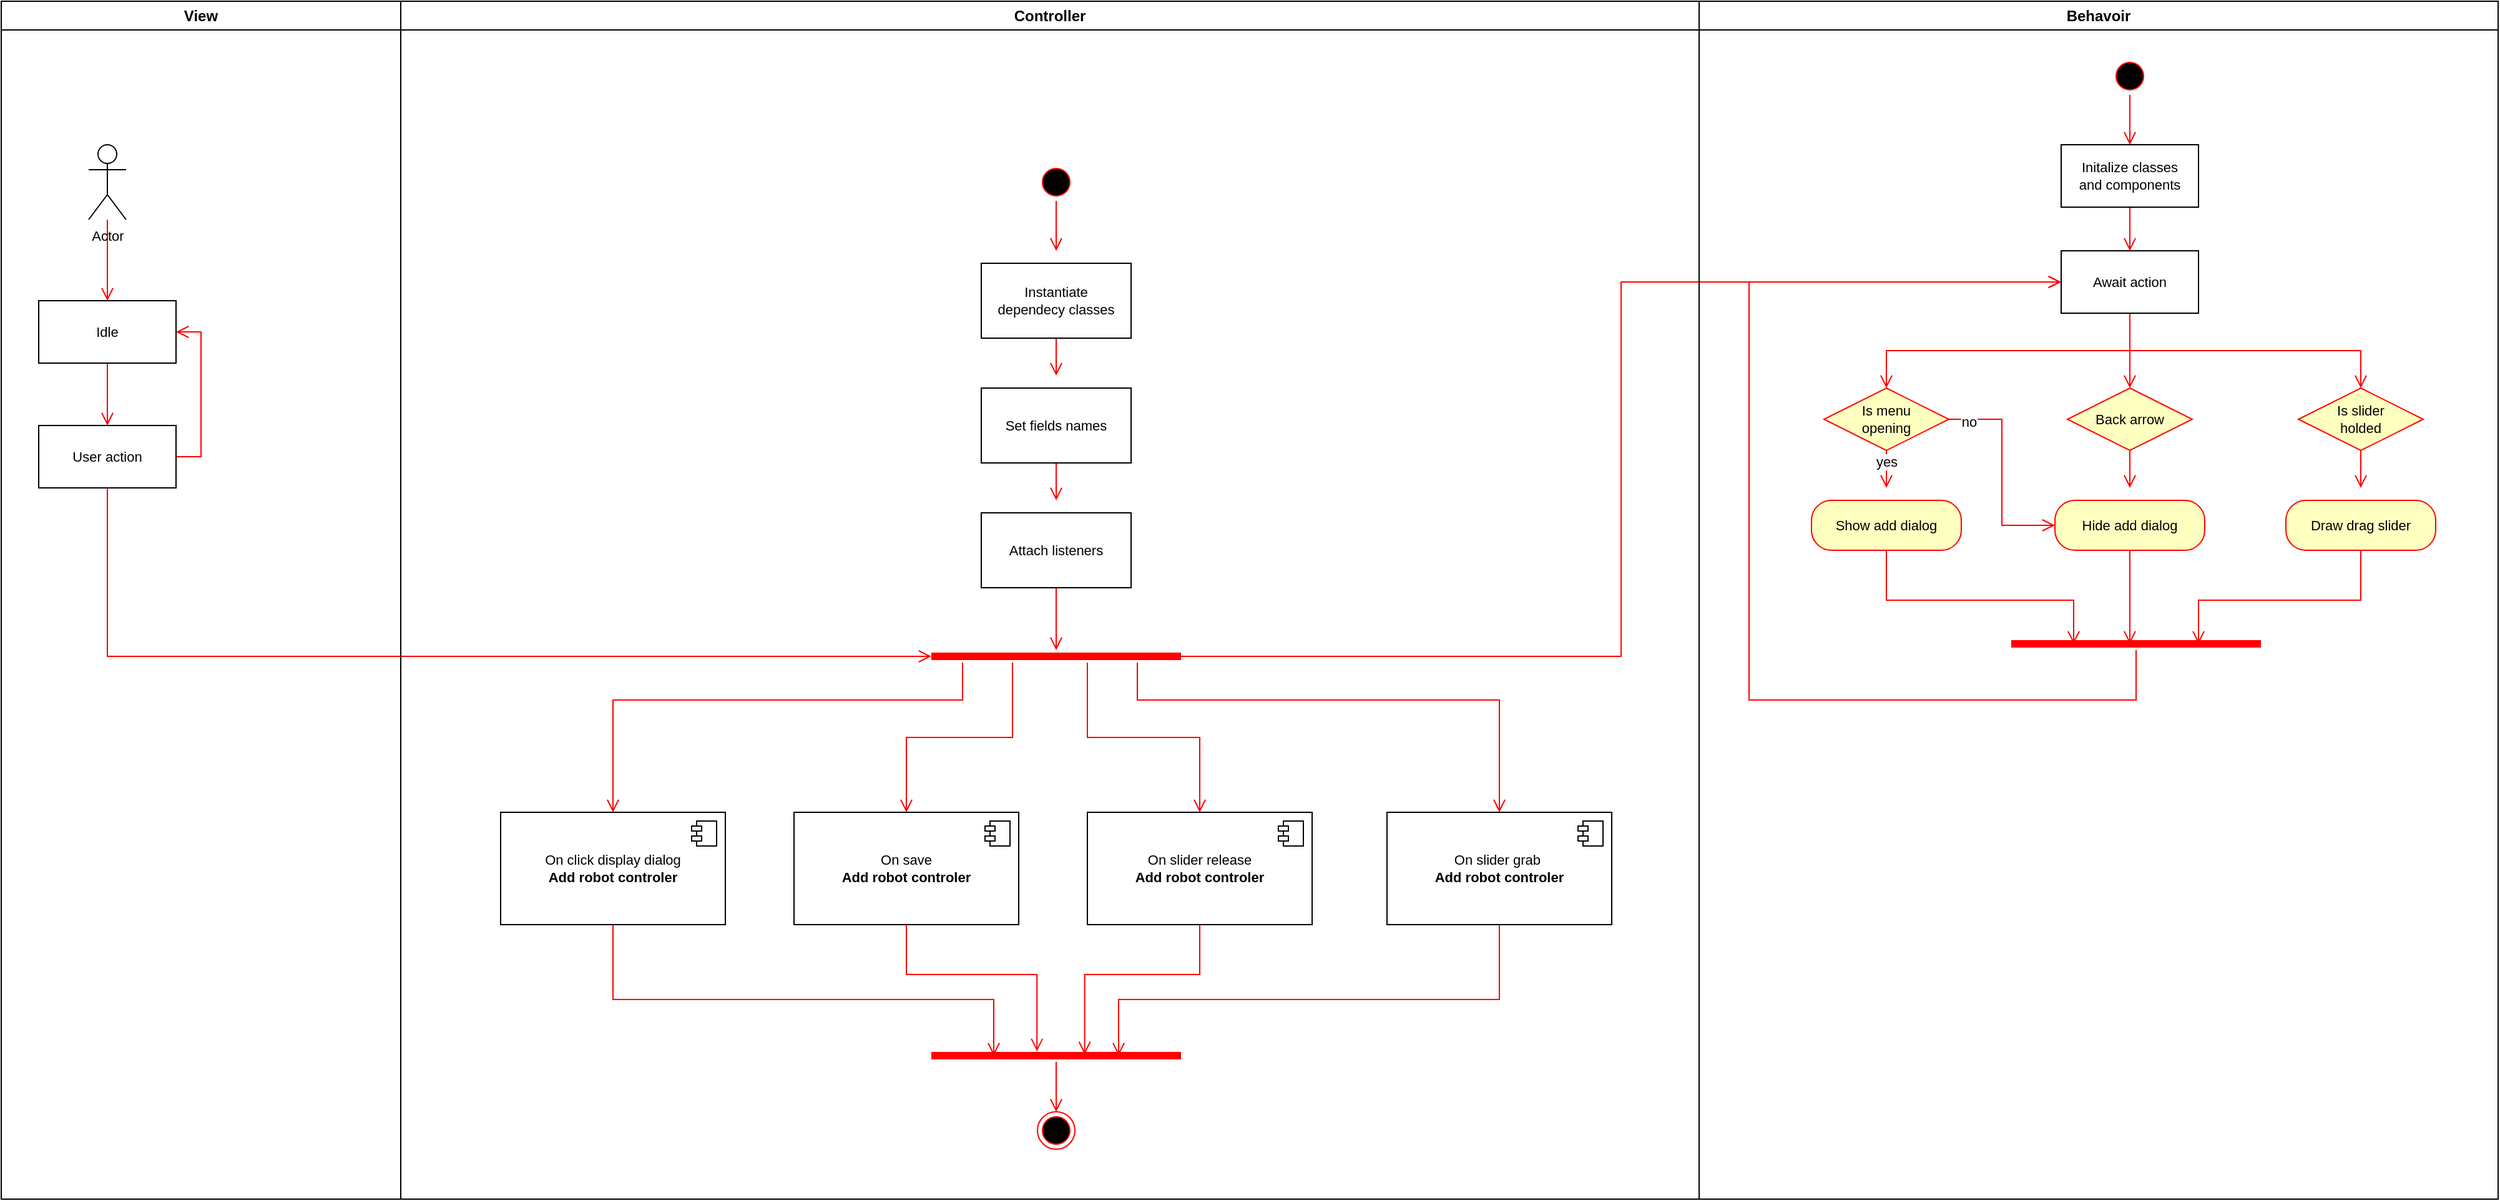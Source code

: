 <mxfile version="22.0.3" type="device">
  <diagram name="Page-1" id="929967ad-93f9-6ef4-fab6-5d389245f69c">
    <mxGraphModel dx="3825.5" dy="1228" grid="1" gridSize="10" guides="1" tooltips="1" connect="1" arrows="1" fold="1" page="1" pageScale="1.5" pageWidth="1169" pageHeight="826" background="none" math="0" shadow="0">
      <root>
        <mxCell id="0" style=";html=1;" />
        <mxCell id="1" style=";html=1;" parent="0" />
        <mxCell id="6N4ZhzZuDUftPs5lugKG-1" value="" style="ellipse;html=1;shape=startState;fillColor=#000000;strokeColor=#ff0000;" parent="1" vertex="1">
          <mxGeometry x="430" y="370" width="30" height="30" as="geometry" />
        </mxCell>
        <mxCell id="6N4ZhzZuDUftPs5lugKG-2" value="" style="edgeStyle=orthogonalEdgeStyle;html=1;verticalAlign=bottom;endArrow=open;endSize=8;strokeColor=#ff0000;rounded=0;" parent="1" source="6N4ZhzZuDUftPs5lugKG-1" edge="1">
          <mxGeometry relative="1" as="geometry">
            <mxPoint x="445" y="440" as="targetPoint" />
          </mxGeometry>
        </mxCell>
        <mxCell id="eCgg0ZtAn5l_2UUXXRG4-20" style="edgeStyle=orthogonalEdgeStyle;shape=connector;rounded=0;orthogonalLoop=1;jettySize=auto;html=1;labelBackgroundColor=default;strokeColor=#ff0000;align=center;verticalAlign=bottom;fontFamily=Helvetica;fontSize=11;fontColor=default;endArrow=open;endSize=8;" parent="1" source="eCgg0ZtAn5l_2UUXXRG4-1" edge="1">
          <mxGeometry relative="1" as="geometry">
            <mxPoint x="445" y="540" as="targetPoint" />
          </mxGeometry>
        </mxCell>
        <mxCell id="eCgg0ZtAn5l_2UUXXRG4-1" value="Instantiate&lt;br&gt;dependecy classes" style="rounded=0;whiteSpace=wrap;html=1;fontFamily=Helvetica;fontSize=11;fontColor=default;" parent="1" vertex="1">
          <mxGeometry x="385" y="450" width="120" height="60" as="geometry" />
        </mxCell>
        <mxCell id="eCgg0ZtAn5l_2UUXXRG4-19" style="edgeStyle=orthogonalEdgeStyle;shape=connector;rounded=0;orthogonalLoop=1;jettySize=auto;html=1;labelBackgroundColor=default;strokeColor=#ff0000;align=center;verticalAlign=bottom;fontFamily=Helvetica;fontSize=11;fontColor=default;endArrow=open;endSize=8;" parent="1" source="eCgg0ZtAn5l_2UUXXRG4-2" edge="1">
          <mxGeometry relative="1" as="geometry">
            <mxPoint x="445" y="640" as="targetPoint" />
          </mxGeometry>
        </mxCell>
        <mxCell id="eCgg0ZtAn5l_2UUXXRG4-2" value="Set fields names" style="rounded=0;whiteSpace=wrap;html=1;fontFamily=Helvetica;fontSize=11;fontColor=default;" parent="1" vertex="1">
          <mxGeometry x="385" y="550" width="120" height="60" as="geometry" />
        </mxCell>
        <mxCell id="eCgg0ZtAn5l_2UUXXRG4-18" style="edgeStyle=orthogonalEdgeStyle;shape=connector;rounded=0;orthogonalLoop=1;jettySize=auto;html=1;labelBackgroundColor=default;strokeColor=#ff0000;align=center;verticalAlign=bottom;fontFamily=Helvetica;fontSize=11;fontColor=default;endArrow=open;endSize=8;" parent="1" source="eCgg0ZtAn5l_2UUXXRG4-3" target="eCgg0ZtAn5l_2UUXXRG4-4" edge="1">
          <mxGeometry relative="1" as="geometry" />
        </mxCell>
        <mxCell id="eCgg0ZtAn5l_2UUXXRG4-3" value="Attach listeners" style="rounded=0;whiteSpace=wrap;html=1;fontFamily=Helvetica;fontSize=11;fontColor=default;" parent="1" vertex="1">
          <mxGeometry x="385" y="650" width="120" height="60" as="geometry" />
        </mxCell>
        <mxCell id="eCgg0ZtAn5l_2UUXXRG4-14" style="edgeStyle=orthogonalEdgeStyle;shape=connector;rounded=0;orthogonalLoop=1;jettySize=auto;html=1;entryX=0.5;entryY=0;entryDx=0;entryDy=0;labelBackgroundColor=default;strokeColor=#ff0000;align=center;verticalAlign=bottom;fontFamily=Helvetica;fontSize=11;fontColor=default;endArrow=open;endSize=8;" parent="1" source="eCgg0ZtAn5l_2UUXXRG4-4" target="eCgg0ZtAn5l_2UUXXRG4-6" edge="1">
          <mxGeometry relative="1" as="geometry">
            <Array as="points">
              <mxPoint x="370" y="800" />
              <mxPoint x="90" y="800" />
            </Array>
          </mxGeometry>
        </mxCell>
        <mxCell id="eCgg0ZtAn5l_2UUXXRG4-15" style="edgeStyle=orthogonalEdgeStyle;shape=connector;rounded=0;orthogonalLoop=1;jettySize=auto;html=1;entryX=0.5;entryY=0;entryDx=0;entryDy=0;labelBackgroundColor=default;strokeColor=#ff0000;align=center;verticalAlign=bottom;fontFamily=Helvetica;fontSize=11;fontColor=default;endArrow=open;endSize=8;" parent="1" source="eCgg0ZtAn5l_2UUXXRG4-4" target="eCgg0ZtAn5l_2UUXXRG4-8" edge="1">
          <mxGeometry relative="1" as="geometry">
            <Array as="points">
              <mxPoint x="410" y="830" />
              <mxPoint x="325" y="830" />
            </Array>
          </mxGeometry>
        </mxCell>
        <mxCell id="eCgg0ZtAn5l_2UUXXRG4-16" style="edgeStyle=orthogonalEdgeStyle;shape=connector;rounded=0;orthogonalLoop=1;jettySize=auto;html=1;entryX=0.5;entryY=0;entryDx=0;entryDy=0;labelBackgroundColor=default;strokeColor=#ff0000;align=center;verticalAlign=bottom;fontFamily=Helvetica;fontSize=11;fontColor=default;endArrow=open;endSize=8;" parent="1" source="eCgg0ZtAn5l_2UUXXRG4-4" target="eCgg0ZtAn5l_2UUXXRG4-12" edge="1">
          <mxGeometry relative="1" as="geometry">
            <Array as="points">
              <mxPoint x="510" y="800" />
              <mxPoint x="800" y="800" />
            </Array>
          </mxGeometry>
        </mxCell>
        <mxCell id="eCgg0ZtAn5l_2UUXXRG4-64" style="edgeStyle=orthogonalEdgeStyle;shape=connector;rounded=0;orthogonalLoop=1;jettySize=auto;html=1;entryX=0.5;entryY=0;entryDx=0;entryDy=0;labelBackgroundColor=default;strokeColor=#ff0000;align=center;verticalAlign=bottom;fontFamily=Helvetica;fontSize=11;fontColor=default;endArrow=open;endSize=8;" parent="1" source="eCgg0ZtAn5l_2UUXXRG4-4" target="eCgg0ZtAn5l_2UUXXRG4-10" edge="1">
          <mxGeometry relative="1" as="geometry">
            <Array as="points">
              <mxPoint x="470" y="830" />
              <mxPoint x="560" y="830" />
            </Array>
          </mxGeometry>
        </mxCell>
        <mxCell id="eCgg0ZtAn5l_2UUXXRG4-72" style="edgeStyle=orthogonalEdgeStyle;shape=connector;rounded=0;orthogonalLoop=1;jettySize=auto;html=1;entryX=0;entryY=0.5;entryDx=0;entryDy=0;labelBackgroundColor=default;strokeColor=#ff0000;align=center;verticalAlign=bottom;fontFamily=Helvetica;fontSize=11;fontColor=default;endArrow=open;endSize=8;" parent="1" source="eCgg0ZtAn5l_2UUXXRG4-4" target="eCgg0ZtAn5l_2UUXXRG4-23" edge="1">
          <mxGeometry relative="1" as="geometry" />
        </mxCell>
        <mxCell id="eCgg0ZtAn5l_2UUXXRG4-4" value="" style="shape=line;html=1;strokeWidth=6;strokeColor=#ff0000;fontFamily=Helvetica;fontSize=11;fontColor=default;" parent="1" vertex="1">
          <mxGeometry x="345" y="760" width="200" height="10" as="geometry" />
        </mxCell>
        <mxCell id="eCgg0ZtAn5l_2UUXXRG4-6" value="On click display dialog&lt;br&gt;&lt;b&gt;Add robot controler&lt;/b&gt;" style="html=1;dropTarget=0;whiteSpace=wrap;fontFamily=Helvetica;fontSize=11;fontColor=default;" parent="1" vertex="1">
          <mxGeometry y="890" width="180" height="90" as="geometry" />
        </mxCell>
        <mxCell id="eCgg0ZtAn5l_2UUXXRG4-7" value="" style="shape=module;jettyWidth=8;jettyHeight=4;fontFamily=Helvetica;fontSize=11;fontColor=default;" parent="eCgg0ZtAn5l_2UUXXRG4-6" vertex="1">
          <mxGeometry x="1" width="20" height="20" relative="1" as="geometry">
            <mxPoint x="-27" y="7" as="offset" />
          </mxGeometry>
        </mxCell>
        <mxCell id="eCgg0ZtAn5l_2UUXXRG4-8" value="On save&lt;br&gt;&lt;b&gt;Add robot controler&lt;/b&gt;" style="html=1;dropTarget=0;whiteSpace=wrap;fontFamily=Helvetica;fontSize=11;fontColor=default;" parent="1" vertex="1">
          <mxGeometry x="235" y="890" width="180" height="90" as="geometry" />
        </mxCell>
        <mxCell id="eCgg0ZtAn5l_2UUXXRG4-9" value="" style="shape=module;jettyWidth=8;jettyHeight=4;fontFamily=Helvetica;fontSize=11;fontColor=default;" parent="eCgg0ZtAn5l_2UUXXRG4-8" vertex="1">
          <mxGeometry x="1" width="20" height="20" relative="1" as="geometry">
            <mxPoint x="-27" y="7" as="offset" />
          </mxGeometry>
        </mxCell>
        <mxCell id="eCgg0ZtAn5l_2UUXXRG4-10" value="On slider release&lt;br&gt;&lt;b&gt;Add robot controler&lt;/b&gt;" style="html=1;dropTarget=0;whiteSpace=wrap;fontFamily=Helvetica;fontSize=11;fontColor=default;" parent="1" vertex="1">
          <mxGeometry x="470" y="890" width="180" height="90" as="geometry" />
        </mxCell>
        <mxCell id="eCgg0ZtAn5l_2UUXXRG4-11" value="" style="shape=module;jettyWidth=8;jettyHeight=4;fontFamily=Helvetica;fontSize=11;fontColor=default;" parent="eCgg0ZtAn5l_2UUXXRG4-10" vertex="1">
          <mxGeometry x="1" width="20" height="20" relative="1" as="geometry">
            <mxPoint x="-27" y="7" as="offset" />
          </mxGeometry>
        </mxCell>
        <mxCell id="eCgg0ZtAn5l_2UUXXRG4-12" value="On slider grab&amp;nbsp;&lt;br&gt;&lt;b&gt;Add robot controler&lt;/b&gt;" style="html=1;dropTarget=0;whiteSpace=wrap;fontFamily=Helvetica;fontSize=11;fontColor=default;" parent="1" vertex="1">
          <mxGeometry x="710" y="890" width="180" height="90" as="geometry" />
        </mxCell>
        <mxCell id="eCgg0ZtAn5l_2UUXXRG4-13" value="" style="shape=module;jettyWidth=8;jettyHeight=4;fontFamily=Helvetica;fontSize=11;fontColor=default;" parent="eCgg0ZtAn5l_2UUXXRG4-12" vertex="1">
          <mxGeometry x="1" width="20" height="20" relative="1" as="geometry">
            <mxPoint x="-27" y="7" as="offset" />
          </mxGeometry>
        </mxCell>
        <mxCell id="eCgg0ZtAn5l_2UUXXRG4-21" value="" style="ellipse;html=1;shape=startState;fillColor=#000000;strokeColor=#ff0000;fontFamily=Helvetica;fontSize=11;fontColor=default;" parent="1" vertex="1">
          <mxGeometry x="1290" y="285" width="30" height="30" as="geometry" />
        </mxCell>
        <mxCell id="eCgg0ZtAn5l_2UUXXRG4-22" value="" style="edgeStyle=orthogonalEdgeStyle;html=1;verticalAlign=bottom;endArrow=open;endSize=8;strokeColor=#ff0000;rounded=0;labelBackgroundColor=default;align=center;fontFamily=Helvetica;fontSize=11;fontColor=default;shape=connector;entryX=0.5;entryY=0;entryDx=0;entryDy=0;" parent="1" source="eCgg0ZtAn5l_2UUXXRG4-21" edge="1">
          <mxGeometry relative="1" as="geometry">
            <mxPoint x="1305.0" y="355" as="targetPoint" />
          </mxGeometry>
        </mxCell>
        <mxCell id="eCgg0ZtAn5l_2UUXXRG4-29" style="edgeStyle=orthogonalEdgeStyle;shape=connector;rounded=0;orthogonalLoop=1;jettySize=auto;html=1;labelBackgroundColor=default;strokeColor=#ff0000;align=center;verticalAlign=bottom;fontFamily=Helvetica;fontSize=11;fontColor=default;endArrow=open;endSize=8;entryX=0.5;entryY=0;entryDx=0;entryDy=0;" parent="1" source="eCgg0ZtAn5l_2UUXXRG4-23" target="eCgg0ZtAn5l_2UUXXRG4-24" edge="1">
          <mxGeometry relative="1" as="geometry">
            <mxPoint x="1305" y="540" as="targetPoint" />
          </mxGeometry>
        </mxCell>
        <mxCell id="eCgg0ZtAn5l_2UUXXRG4-40" style="edgeStyle=orthogonalEdgeStyle;shape=connector;rounded=0;orthogonalLoop=1;jettySize=auto;html=1;entryX=0.5;entryY=0;entryDx=0;entryDy=0;labelBackgroundColor=default;strokeColor=#ff0000;align=center;verticalAlign=bottom;fontFamily=Helvetica;fontSize=11;fontColor=default;endArrow=open;endSize=8;" parent="1" source="eCgg0ZtAn5l_2UUXXRG4-23" target="eCgg0ZtAn5l_2UUXXRG4-35" edge="1">
          <mxGeometry relative="1" as="geometry">
            <Array as="points">
              <mxPoint x="1305" y="520" />
              <mxPoint x="1490" y="520" />
            </Array>
          </mxGeometry>
        </mxCell>
        <mxCell id="eCgg0ZtAn5l_2UUXXRG4-41" style="edgeStyle=orthogonalEdgeStyle;shape=connector;rounded=0;orthogonalLoop=1;jettySize=auto;html=1;entryX=0.5;entryY=0;entryDx=0;entryDy=0;labelBackgroundColor=default;strokeColor=#ff0000;align=center;verticalAlign=bottom;fontFamily=Helvetica;fontSize=11;fontColor=default;endArrow=open;endSize=8;" parent="1" source="eCgg0ZtAn5l_2UUXXRG4-23" target="eCgg0ZtAn5l_2UUXXRG4-38" edge="1">
          <mxGeometry relative="1" as="geometry">
            <Array as="points">
              <mxPoint x="1305" y="520" />
              <mxPoint x="1110" y="520" />
            </Array>
          </mxGeometry>
        </mxCell>
        <mxCell id="eCgg0ZtAn5l_2UUXXRG4-23" value="Await action" style="html=1;whiteSpace=wrap;fontFamily=Helvetica;fontSize=11;fontColor=default;" parent="1" vertex="1">
          <mxGeometry x="1250" y="440" width="110" height="50" as="geometry" />
        </mxCell>
        <mxCell id="eCgg0ZtAn5l_2UUXXRG4-30" style="edgeStyle=orthogonalEdgeStyle;shape=connector;rounded=0;orthogonalLoop=1;jettySize=auto;html=1;labelBackgroundColor=default;strokeColor=#ff0000;align=center;verticalAlign=bottom;fontFamily=Helvetica;fontSize=11;fontColor=default;endArrow=open;endSize=8;" parent="1" source="eCgg0ZtAn5l_2UUXXRG4-24" edge="1">
          <mxGeometry relative="1" as="geometry">
            <mxPoint x="1305" y="630.0" as="targetPoint" />
          </mxGeometry>
        </mxCell>
        <mxCell id="eCgg0ZtAn5l_2UUXXRG4-24" value="Back arrow" style="rhombus;whiteSpace=wrap;html=1;fontColor=#000000;fillColor=#ffffc0;strokeColor=#ff0000;fontFamily=Helvetica;fontSize=11;" parent="1" vertex="1">
          <mxGeometry x="1255" y="550" width="100" height="50" as="geometry" />
        </mxCell>
        <mxCell id="eCgg0ZtAn5l_2UUXXRG4-32" value="Draw drag slider" style="rounded=1;whiteSpace=wrap;html=1;arcSize=40;fontColor=#000000;fillColor=#ffffc0;strokeColor=#ff0000;fontFamily=Helvetica;fontSize=11;" parent="1" vertex="1">
          <mxGeometry x="1430" y="640" width="120" height="40" as="geometry" />
        </mxCell>
        <mxCell id="eCgg0ZtAn5l_2UUXXRG4-34" style="edgeStyle=orthogonalEdgeStyle;shape=connector;rounded=0;orthogonalLoop=1;jettySize=auto;html=1;labelBackgroundColor=default;strokeColor=#ff0000;align=center;verticalAlign=bottom;fontFamily=Helvetica;fontSize=11;fontColor=default;endArrow=open;endSize=8;" parent="1" source="eCgg0ZtAn5l_2UUXXRG4-35" edge="1">
          <mxGeometry relative="1" as="geometry">
            <mxPoint x="1490" y="630.0" as="targetPoint" />
          </mxGeometry>
        </mxCell>
        <mxCell id="eCgg0ZtAn5l_2UUXXRG4-35" value="Is slider&lt;br&gt;holded" style="rhombus;whiteSpace=wrap;html=1;fontColor=#000000;fillColor=#ffffc0;strokeColor=#ff0000;fontFamily=Helvetica;fontSize=11;" parent="1" vertex="1">
          <mxGeometry x="1440" y="550" width="100" height="50" as="geometry" />
        </mxCell>
        <mxCell id="eCgg0ZtAn5l_2UUXXRG4-37" style="edgeStyle=orthogonalEdgeStyle;shape=connector;rounded=0;orthogonalLoop=1;jettySize=auto;html=1;labelBackgroundColor=default;strokeColor=#ff0000;align=center;verticalAlign=bottom;fontFamily=Helvetica;fontSize=11;fontColor=default;endArrow=open;endSize=8;" parent="1" source="eCgg0ZtAn5l_2UUXXRG4-38" edge="1">
          <mxGeometry relative="1" as="geometry">
            <mxPoint x="1110" y="630.0" as="targetPoint" />
          </mxGeometry>
        </mxCell>
        <mxCell id="eCgg0ZtAn5l_2UUXXRG4-45" value="yes" style="edgeLabel;html=1;align=center;verticalAlign=middle;resizable=0;points=[];fontSize=11;fontFamily=Helvetica;fontColor=default;" parent="eCgg0ZtAn5l_2UUXXRG4-37" vertex="1" connectable="0">
          <mxGeometry x="-0.402" relative="1" as="geometry">
            <mxPoint as="offset" />
          </mxGeometry>
        </mxCell>
        <mxCell id="eCgg0ZtAn5l_2UUXXRG4-47" style="edgeStyle=orthogonalEdgeStyle;shape=connector;rounded=0;orthogonalLoop=1;jettySize=auto;html=1;entryX=0;entryY=0.5;entryDx=0;entryDy=0;labelBackgroundColor=default;strokeColor=#ff0000;align=center;verticalAlign=bottom;fontFamily=Helvetica;fontSize=11;fontColor=default;endArrow=open;endSize=8;" parent="1" source="eCgg0ZtAn5l_2UUXXRG4-38" target="eCgg0ZtAn5l_2UUXXRG4-42" edge="1">
          <mxGeometry relative="1" as="geometry" />
        </mxCell>
        <mxCell id="eCgg0ZtAn5l_2UUXXRG4-48" value="no" style="edgeLabel;html=1;align=center;verticalAlign=middle;resizable=0;points=[];fontSize=11;fontFamily=Helvetica;fontColor=default;" parent="eCgg0ZtAn5l_2UUXXRG4-47" vertex="1" connectable="0">
          <mxGeometry x="-0.819" y="-2" relative="1" as="geometry">
            <mxPoint as="offset" />
          </mxGeometry>
        </mxCell>
        <mxCell id="eCgg0ZtAn5l_2UUXXRG4-38" value="Is menu&lt;br&gt;opening" style="rhombus;whiteSpace=wrap;html=1;fontColor=#000000;fillColor=#ffffc0;strokeColor=#ff0000;fontFamily=Helvetica;fontSize=11;" parent="1" vertex="1">
          <mxGeometry x="1060" y="550" width="100" height="50" as="geometry" />
        </mxCell>
        <mxCell id="eCgg0ZtAn5l_2UUXXRG4-39" value="Show add dialog" style="rounded=1;whiteSpace=wrap;html=1;arcSize=40;fontColor=#000000;fillColor=#ffffc0;strokeColor=#ff0000;fontFamily=Helvetica;fontSize=11;" parent="1" vertex="1">
          <mxGeometry x="1050" y="640" width="120" height="40" as="geometry" />
        </mxCell>
        <mxCell id="eCgg0ZtAn5l_2UUXXRG4-71" style="edgeStyle=orthogonalEdgeStyle;shape=connector;rounded=0;orthogonalLoop=1;jettySize=auto;html=1;labelBackgroundColor=default;strokeColor=#ff0000;align=center;verticalAlign=bottom;fontFamily=Helvetica;fontSize=11;fontColor=default;endArrow=open;endSize=8;" parent="1" source="eCgg0ZtAn5l_2UUXXRG4-42" edge="1">
          <mxGeometry relative="1" as="geometry">
            <mxPoint x="1305" y="755" as="targetPoint" />
          </mxGeometry>
        </mxCell>
        <mxCell id="eCgg0ZtAn5l_2UUXXRG4-42" value="Hide add dialog" style="rounded=1;whiteSpace=wrap;html=1;arcSize=40;fontColor=#000000;fillColor=#ffffc0;strokeColor=#ff0000;fontFamily=Helvetica;fontSize=11;" parent="1" vertex="1">
          <mxGeometry x="1245" y="640" width="120" height="40" as="geometry" />
        </mxCell>
        <mxCell id="eCgg0ZtAn5l_2UUXXRG4-55" style="edgeStyle=orthogonalEdgeStyle;shape=connector;rounded=0;orthogonalLoop=1;jettySize=auto;html=1;entryX=0.5;entryY=0;entryDx=0;entryDy=0;labelBackgroundColor=default;strokeColor=#ff0000;align=center;verticalAlign=bottom;fontFamily=Helvetica;fontSize=11;fontColor=default;endArrow=open;endSize=8;" parent="1" source="eCgg0ZtAn5l_2UUXXRG4-49" target="eCgg0ZtAn5l_2UUXXRG4-50" edge="1">
          <mxGeometry relative="1" as="geometry" />
        </mxCell>
        <mxCell id="eCgg0ZtAn5l_2UUXXRG4-49" value="Actor" style="shape=umlActor;verticalLabelPosition=bottom;verticalAlign=top;html=1;fontFamily=Helvetica;fontSize=11;fontColor=default;" parent="1" vertex="1">
          <mxGeometry x="-330" y="355" width="30" height="60" as="geometry" />
        </mxCell>
        <mxCell id="eCgg0ZtAn5l_2UUXXRG4-54" style="edgeStyle=orthogonalEdgeStyle;shape=connector;rounded=0;orthogonalLoop=1;jettySize=auto;html=1;entryX=0.5;entryY=0;entryDx=0;entryDy=0;labelBackgroundColor=default;strokeColor=#ff0000;align=center;verticalAlign=bottom;fontFamily=Helvetica;fontSize=11;fontColor=default;endArrow=open;endSize=8;" parent="1" source="eCgg0ZtAn5l_2UUXXRG4-50" target="eCgg0ZtAn5l_2UUXXRG4-51" edge="1">
          <mxGeometry relative="1" as="geometry" />
        </mxCell>
        <mxCell id="eCgg0ZtAn5l_2UUXXRG4-50" value="Idle" style="html=1;whiteSpace=wrap;fontFamily=Helvetica;fontSize=11;fontColor=default;" parent="1" vertex="1">
          <mxGeometry x="-370" y="480" width="110" height="50" as="geometry" />
        </mxCell>
        <mxCell id="eCgg0ZtAn5l_2UUXXRG4-53" style="edgeStyle=orthogonalEdgeStyle;shape=connector;rounded=0;orthogonalLoop=1;jettySize=auto;html=1;entryX=1;entryY=0.5;entryDx=0;entryDy=0;labelBackgroundColor=default;strokeColor=#ff0000;align=center;verticalAlign=bottom;fontFamily=Helvetica;fontSize=11;fontColor=default;endArrow=open;endSize=8;" parent="1" source="eCgg0ZtAn5l_2UUXXRG4-51" target="eCgg0ZtAn5l_2UUXXRG4-50" edge="1">
          <mxGeometry relative="1" as="geometry">
            <Array as="points">
              <mxPoint x="-240" y="605" />
              <mxPoint x="-240" y="505" />
            </Array>
          </mxGeometry>
        </mxCell>
        <mxCell id="eCgg0ZtAn5l_2UUXXRG4-51" value="User action" style="html=1;whiteSpace=wrap;fontFamily=Helvetica;fontSize=11;fontColor=default;" parent="1" vertex="1">
          <mxGeometry x="-370" y="580" width="110" height="50" as="geometry" />
        </mxCell>
        <mxCell id="eCgg0ZtAn5l_2UUXXRG4-56" style="edgeStyle=orthogonalEdgeStyle;shape=connector;rounded=0;orthogonalLoop=1;jettySize=auto;html=1;entryX=0;entryY=0.5;entryDx=0;entryDy=0;entryPerimeter=0;labelBackgroundColor=default;strokeColor=#ff0000;align=center;verticalAlign=bottom;fontFamily=Helvetica;fontSize=11;fontColor=default;endArrow=open;endSize=8;" parent="1" source="eCgg0ZtAn5l_2UUXXRG4-51" target="eCgg0ZtAn5l_2UUXXRG4-4" edge="1">
          <mxGeometry relative="1" as="geometry">
            <Array as="points">
              <mxPoint x="-315" y="765" />
            </Array>
          </mxGeometry>
        </mxCell>
        <mxCell id="eCgg0ZtAn5l_2UUXXRG4-63" style="edgeStyle=orthogonalEdgeStyle;shape=connector;rounded=0;orthogonalLoop=1;jettySize=auto;html=1;entryX=0.5;entryY=0;entryDx=0;entryDy=0;labelBackgroundColor=default;strokeColor=#ff0000;align=center;verticalAlign=bottom;fontFamily=Helvetica;fontSize=11;fontColor=default;endArrow=open;endSize=8;" parent="1" source="eCgg0ZtAn5l_2UUXXRG4-57" target="eCgg0ZtAn5l_2UUXXRG4-62" edge="1">
          <mxGeometry relative="1" as="geometry" />
        </mxCell>
        <mxCell id="eCgg0ZtAn5l_2UUXXRG4-57" value="" style="shape=line;html=1;strokeWidth=6;strokeColor=#ff0000;fontFamily=Helvetica;fontSize=11;fontColor=default;" parent="1" vertex="1">
          <mxGeometry x="345" y="1080" width="200" height="10" as="geometry" />
        </mxCell>
        <mxCell id="eCgg0ZtAn5l_2UUXXRG4-58" style="edgeStyle=orthogonalEdgeStyle;shape=connector;rounded=0;orthogonalLoop=1;jettySize=auto;html=1;entryX=0.75;entryY=0.5;entryDx=0;entryDy=0;entryPerimeter=0;labelBackgroundColor=default;strokeColor=#ff0000;align=center;verticalAlign=bottom;fontFamily=Helvetica;fontSize=11;fontColor=default;endArrow=open;endSize=8;" parent="1" source="eCgg0ZtAn5l_2UUXXRG4-12" target="eCgg0ZtAn5l_2UUXXRG4-57" edge="1">
          <mxGeometry relative="1" as="geometry">
            <Array as="points">
              <mxPoint x="800" y="1040" />
              <mxPoint x="495" y="1040" />
            </Array>
          </mxGeometry>
        </mxCell>
        <mxCell id="eCgg0ZtAn5l_2UUXXRG4-59" style="edgeStyle=orthogonalEdgeStyle;shape=connector;rounded=0;orthogonalLoop=1;jettySize=auto;html=1;entryX=0.25;entryY=0.5;entryDx=0;entryDy=0;entryPerimeter=0;labelBackgroundColor=default;strokeColor=#ff0000;align=center;verticalAlign=bottom;fontFamily=Helvetica;fontSize=11;fontColor=default;endArrow=open;endSize=8;" parent="1" source="eCgg0ZtAn5l_2UUXXRG4-6" target="eCgg0ZtAn5l_2UUXXRG4-57" edge="1">
          <mxGeometry relative="1" as="geometry">
            <Array as="points">
              <mxPoint x="90" y="1040" />
              <mxPoint x="395" y="1040" />
            </Array>
          </mxGeometry>
        </mxCell>
        <mxCell id="eCgg0ZtAn5l_2UUXXRG4-60" style="edgeStyle=orthogonalEdgeStyle;shape=connector;rounded=0;orthogonalLoop=1;jettySize=auto;html=1;entryX=0.423;entryY=0.154;entryDx=0;entryDy=0;entryPerimeter=0;labelBackgroundColor=default;strokeColor=#ff0000;align=center;verticalAlign=bottom;fontFamily=Helvetica;fontSize=11;fontColor=default;endArrow=open;endSize=8;" parent="1" source="eCgg0ZtAn5l_2UUXXRG4-8" target="eCgg0ZtAn5l_2UUXXRG4-57" edge="1">
          <mxGeometry relative="1" as="geometry">
            <Array as="points">
              <mxPoint x="325" y="1020" />
              <mxPoint x="430" y="1020" />
            </Array>
          </mxGeometry>
        </mxCell>
        <mxCell id="eCgg0ZtAn5l_2UUXXRG4-61" style="edgeStyle=orthogonalEdgeStyle;shape=connector;rounded=0;orthogonalLoop=1;jettySize=auto;html=1;entryX=0.614;entryY=0.4;entryDx=0;entryDy=0;entryPerimeter=0;labelBackgroundColor=default;strokeColor=#ff0000;align=center;verticalAlign=bottom;fontFamily=Helvetica;fontSize=11;fontColor=default;endArrow=open;endSize=8;" parent="1" source="eCgg0ZtAn5l_2UUXXRG4-10" target="eCgg0ZtAn5l_2UUXXRG4-57" edge="1">
          <mxGeometry relative="1" as="geometry">
            <Array as="points">
              <mxPoint x="560" y="1020" />
              <mxPoint x="468" y="1020" />
            </Array>
          </mxGeometry>
        </mxCell>
        <mxCell id="eCgg0ZtAn5l_2UUXXRG4-62" value="" style="ellipse;html=1;shape=endState;fillColor=#000000;strokeColor=#ff0000;fontFamily=Helvetica;fontSize=11;fontColor=default;" parent="1" vertex="1">
          <mxGeometry x="430" y="1130" width="30" height="30" as="geometry" />
        </mxCell>
        <mxCell id="eCgg0ZtAn5l_2UUXXRG4-66" value="" style="edgeStyle=orthogonalEdgeStyle;shape=connector;rounded=0;orthogonalLoop=1;jettySize=auto;html=1;labelBackgroundColor=default;strokeColor=#ff0000;align=center;verticalAlign=bottom;fontFamily=Helvetica;fontSize=11;fontColor=default;endArrow=open;endSize=8;" parent="1" source="eCgg0ZtAn5l_2UUXXRG4-65" target="eCgg0ZtAn5l_2UUXXRG4-23" edge="1">
          <mxGeometry relative="1" as="geometry" />
        </mxCell>
        <mxCell id="eCgg0ZtAn5l_2UUXXRG4-65" value="Initalize classes&lt;br&gt;and components" style="html=1;whiteSpace=wrap;fontFamily=Helvetica;fontSize=11;fontColor=default;" parent="1" vertex="1">
          <mxGeometry x="1250" y="355" width="110" height="50" as="geometry" />
        </mxCell>
        <mxCell id="eCgg0ZtAn5l_2UUXXRG4-67" value="" style="shape=line;html=1;strokeWidth=6;strokeColor=#ff0000;fontFamily=Helvetica;fontSize=11;fontColor=default;" parent="1" vertex="1">
          <mxGeometry x="1210" y="750" width="200" height="10" as="geometry" />
        </mxCell>
        <mxCell id="eCgg0ZtAn5l_2UUXXRG4-68" value="" style="edgeStyle=orthogonalEdgeStyle;html=1;verticalAlign=bottom;endArrow=open;endSize=8;strokeColor=#ff0000;rounded=0;labelBackgroundColor=default;align=center;fontFamily=Helvetica;fontSize=11;fontColor=default;shape=connector;entryX=0;entryY=0.5;entryDx=0;entryDy=0;" parent="1" source="eCgg0ZtAn5l_2UUXXRG4-67" target="eCgg0ZtAn5l_2UUXXRG4-23" edge="1">
          <mxGeometry relative="1" as="geometry">
            <mxPoint x="1310" y="830" as="targetPoint" />
            <Array as="points">
              <mxPoint x="1310" y="800" />
              <mxPoint x="1000" y="800" />
              <mxPoint x="1000" y="465" />
            </Array>
          </mxGeometry>
        </mxCell>
        <mxCell id="eCgg0ZtAn5l_2UUXXRG4-69" style="edgeStyle=orthogonalEdgeStyle;shape=connector;rounded=0;orthogonalLoop=1;jettySize=auto;html=1;entryX=0.25;entryY=0.5;entryDx=0;entryDy=0;entryPerimeter=0;labelBackgroundColor=default;strokeColor=#ff0000;align=center;verticalAlign=bottom;fontFamily=Helvetica;fontSize=11;fontColor=default;endArrow=open;endSize=8;" parent="1" source="eCgg0ZtAn5l_2UUXXRG4-39" target="eCgg0ZtAn5l_2UUXXRG4-67" edge="1">
          <mxGeometry relative="1" as="geometry">
            <Array as="points">
              <mxPoint x="1110" y="720" />
              <mxPoint x="1260" y="720" />
            </Array>
          </mxGeometry>
        </mxCell>
        <mxCell id="eCgg0ZtAn5l_2UUXXRG4-70" style="edgeStyle=orthogonalEdgeStyle;shape=connector;rounded=0;orthogonalLoop=1;jettySize=auto;html=1;entryX=0.75;entryY=0.5;entryDx=0;entryDy=0;entryPerimeter=0;labelBackgroundColor=default;strokeColor=#ff0000;align=center;verticalAlign=bottom;fontFamily=Helvetica;fontSize=11;fontColor=default;endArrow=open;endSize=8;" parent="1" source="eCgg0ZtAn5l_2UUXXRG4-32" target="eCgg0ZtAn5l_2UUXXRG4-67" edge="1">
          <mxGeometry relative="1" as="geometry">
            <Array as="points">
              <mxPoint x="1490" y="720" />
              <mxPoint x="1360" y="720" />
            </Array>
          </mxGeometry>
        </mxCell>
        <mxCell id="NHZnANyrxnVlt7MeHmne-1" value="View" style="swimlane;whiteSpace=wrap" parent="1" vertex="1">
          <mxGeometry x="-400" y="240" width="320" height="960" as="geometry" />
        </mxCell>
        <mxCell id="NHZnANyrxnVlt7MeHmne-5" value="Controller" style="swimlane;whiteSpace=wrap" parent="1" vertex="1">
          <mxGeometry x="-80" y="240" width="1040" height="960" as="geometry" />
        </mxCell>
        <mxCell id="NHZnANyrxnVlt7MeHmne-10" value="" style="endArrow=open;strokeColor=#FF0000;endFill=1;rounded=0" parent="NHZnANyrxnVlt7MeHmne-5" edge="1">
          <mxGeometry relative="1" as="geometry">
            <mxPoint x="75" y="325" as="targetPoint" />
          </mxGeometry>
        </mxCell>
        <mxCell id="NHZnANyrxnVlt7MeHmne-12" value="" style="endArrow=open;strokeColor=#FF0000;endFill=1;rounded=0" parent="NHZnANyrxnVlt7MeHmne-5" edge="1">
          <mxGeometry relative="1" as="geometry">
            <mxPoint x="150" y="245" as="targetPoint" />
          </mxGeometry>
        </mxCell>
        <mxCell id="NHZnANyrxnVlt7MeHmne-30" value="Behavoir" style="swimlane;whiteSpace=wrap" parent="1" vertex="1">
          <mxGeometry x="960" y="240" width="640" height="960" as="geometry" />
        </mxCell>
      </root>
    </mxGraphModel>
  </diagram>
</mxfile>
